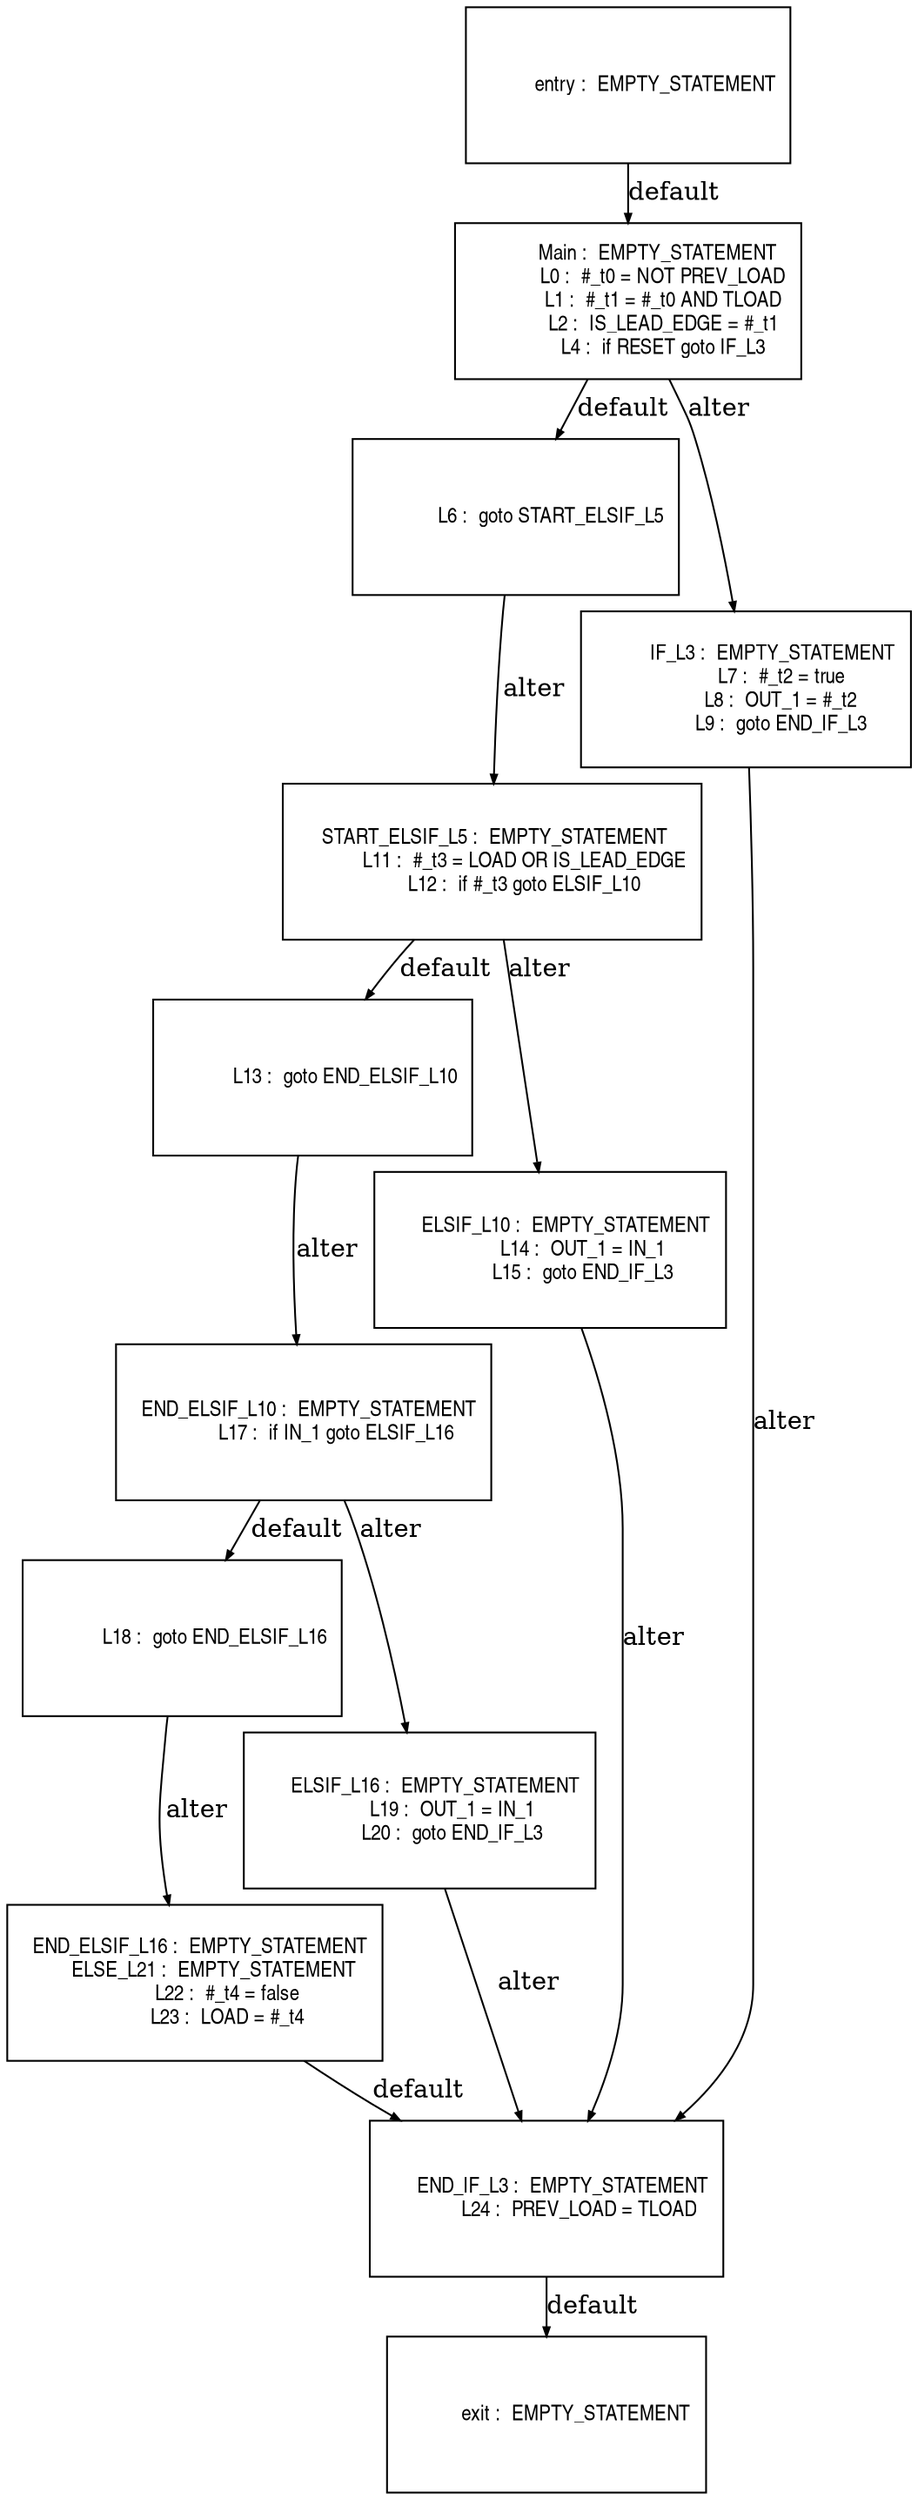 digraph G {
  ranksep=.25;
  edge [arrowsize=.5]
  node [shape=rectangle, fontname="ArialNarrow",
        fontsize=12,  height=1.2];
  "          entry :  EMPTY_STATEMENT
"; "           Main :  EMPTY_STATEMENT
             L0 :  #_t0 = NOT PREV_LOAD
             L1 :  #_t1 = #_t0 AND TLOAD
             L2 :  IS_LEAD_EDGE = #_t1
             L4 :  if RESET goto IF_L3
"; "             L6 :  goto START_ELSIF_L5
"; "          IF_L3 :  EMPTY_STATEMENT
             L7 :  #_t2 = true
             L8 :  OUT_1 = #_t2
             L9 :  goto END_IF_L3
"; " START_ELSIF_L5 :  EMPTY_STATEMENT
            L11 :  #_t3 = LOAD OR IS_LEAD_EDGE
            L12 :  if #_t3 goto ELSIF_L10
"; "            L13 :  goto END_ELSIF_L10
"; "      ELSIF_L10 :  EMPTY_STATEMENT
            L14 :  OUT_1 = IN_1
            L15 :  goto END_IF_L3
"; "  END_ELSIF_L10 :  EMPTY_STATEMENT
            L17 :  if IN_1 goto ELSIF_L16
"; "            L18 :  goto END_ELSIF_L16
"; "      ELSIF_L16 :  EMPTY_STATEMENT
            L19 :  OUT_1 = IN_1
            L20 :  goto END_IF_L3
"; "  END_ELSIF_L16 :  EMPTY_STATEMENT
       ELSE_L21 :  EMPTY_STATEMENT
            L22 :  #_t4 = false
            L23 :  LOAD = #_t4
"; "      END_IF_L3 :  EMPTY_STATEMENT
            L24 :  PREV_LOAD = TLOAD
"; "           exit :  EMPTY_STATEMENT
"; 
  "          entry :  EMPTY_STATEMENT
" -> "           Main :  EMPTY_STATEMENT
             L0 :  #_t0 = NOT PREV_LOAD
             L1 :  #_t1 = #_t0 AND TLOAD
             L2 :  IS_LEAD_EDGE = #_t1
             L4 :  if RESET goto IF_L3
"  [label="default"];
  "           Main :  EMPTY_STATEMENT
             L0 :  #_t0 = NOT PREV_LOAD
             L1 :  #_t1 = #_t0 AND TLOAD
             L2 :  IS_LEAD_EDGE = #_t1
             L4 :  if RESET goto IF_L3
" -> "             L6 :  goto START_ELSIF_L5
"  [label="default"];
  "           Main :  EMPTY_STATEMENT
             L0 :  #_t0 = NOT PREV_LOAD
             L1 :  #_t1 = #_t0 AND TLOAD
             L2 :  IS_LEAD_EDGE = #_t1
             L4 :  if RESET goto IF_L3
" -> "          IF_L3 :  EMPTY_STATEMENT
             L7 :  #_t2 = true
             L8 :  OUT_1 = #_t2
             L9 :  goto END_IF_L3
"  [label="alter"];
  "             L6 :  goto START_ELSIF_L5
" -> " START_ELSIF_L5 :  EMPTY_STATEMENT
            L11 :  #_t3 = LOAD OR IS_LEAD_EDGE
            L12 :  if #_t3 goto ELSIF_L10
"  [label="alter"];
  "          IF_L3 :  EMPTY_STATEMENT
             L7 :  #_t2 = true
             L8 :  OUT_1 = #_t2
             L9 :  goto END_IF_L3
" -> "      END_IF_L3 :  EMPTY_STATEMENT
            L24 :  PREV_LOAD = TLOAD
"  [label="alter"];
  " START_ELSIF_L5 :  EMPTY_STATEMENT
            L11 :  #_t3 = LOAD OR IS_LEAD_EDGE
            L12 :  if #_t3 goto ELSIF_L10
" -> "            L13 :  goto END_ELSIF_L10
"  [label="default"];
  " START_ELSIF_L5 :  EMPTY_STATEMENT
            L11 :  #_t3 = LOAD OR IS_LEAD_EDGE
            L12 :  if #_t3 goto ELSIF_L10
" -> "      ELSIF_L10 :  EMPTY_STATEMENT
            L14 :  OUT_1 = IN_1
            L15 :  goto END_IF_L3
"  [label="alter"];
  "            L13 :  goto END_ELSIF_L10
" -> "  END_ELSIF_L10 :  EMPTY_STATEMENT
            L17 :  if IN_1 goto ELSIF_L16
"  [label="alter"];
  "      ELSIF_L10 :  EMPTY_STATEMENT
            L14 :  OUT_1 = IN_1
            L15 :  goto END_IF_L3
" -> "      END_IF_L3 :  EMPTY_STATEMENT
            L24 :  PREV_LOAD = TLOAD
"  [label="alter"];
  "  END_ELSIF_L10 :  EMPTY_STATEMENT
            L17 :  if IN_1 goto ELSIF_L16
" -> "            L18 :  goto END_ELSIF_L16
"  [label="default"];
  "  END_ELSIF_L10 :  EMPTY_STATEMENT
            L17 :  if IN_1 goto ELSIF_L16
" -> "      ELSIF_L16 :  EMPTY_STATEMENT
            L19 :  OUT_1 = IN_1
            L20 :  goto END_IF_L3
"  [label="alter"];
  "            L18 :  goto END_ELSIF_L16
" -> "  END_ELSIF_L16 :  EMPTY_STATEMENT
       ELSE_L21 :  EMPTY_STATEMENT
            L22 :  #_t4 = false
            L23 :  LOAD = #_t4
"  [label="alter"];
  "      ELSIF_L16 :  EMPTY_STATEMENT
            L19 :  OUT_1 = IN_1
            L20 :  goto END_IF_L3
" -> "      END_IF_L3 :  EMPTY_STATEMENT
            L24 :  PREV_LOAD = TLOAD
"  [label="alter"];
  "  END_ELSIF_L16 :  EMPTY_STATEMENT
       ELSE_L21 :  EMPTY_STATEMENT
            L22 :  #_t4 = false
            L23 :  LOAD = #_t4
" -> "      END_IF_L3 :  EMPTY_STATEMENT
            L24 :  PREV_LOAD = TLOAD
"  [label="default"];
  "      END_IF_L3 :  EMPTY_STATEMENT
            L24 :  PREV_LOAD = TLOAD
" -> "           exit :  EMPTY_STATEMENT
"  [label="default"];
}

